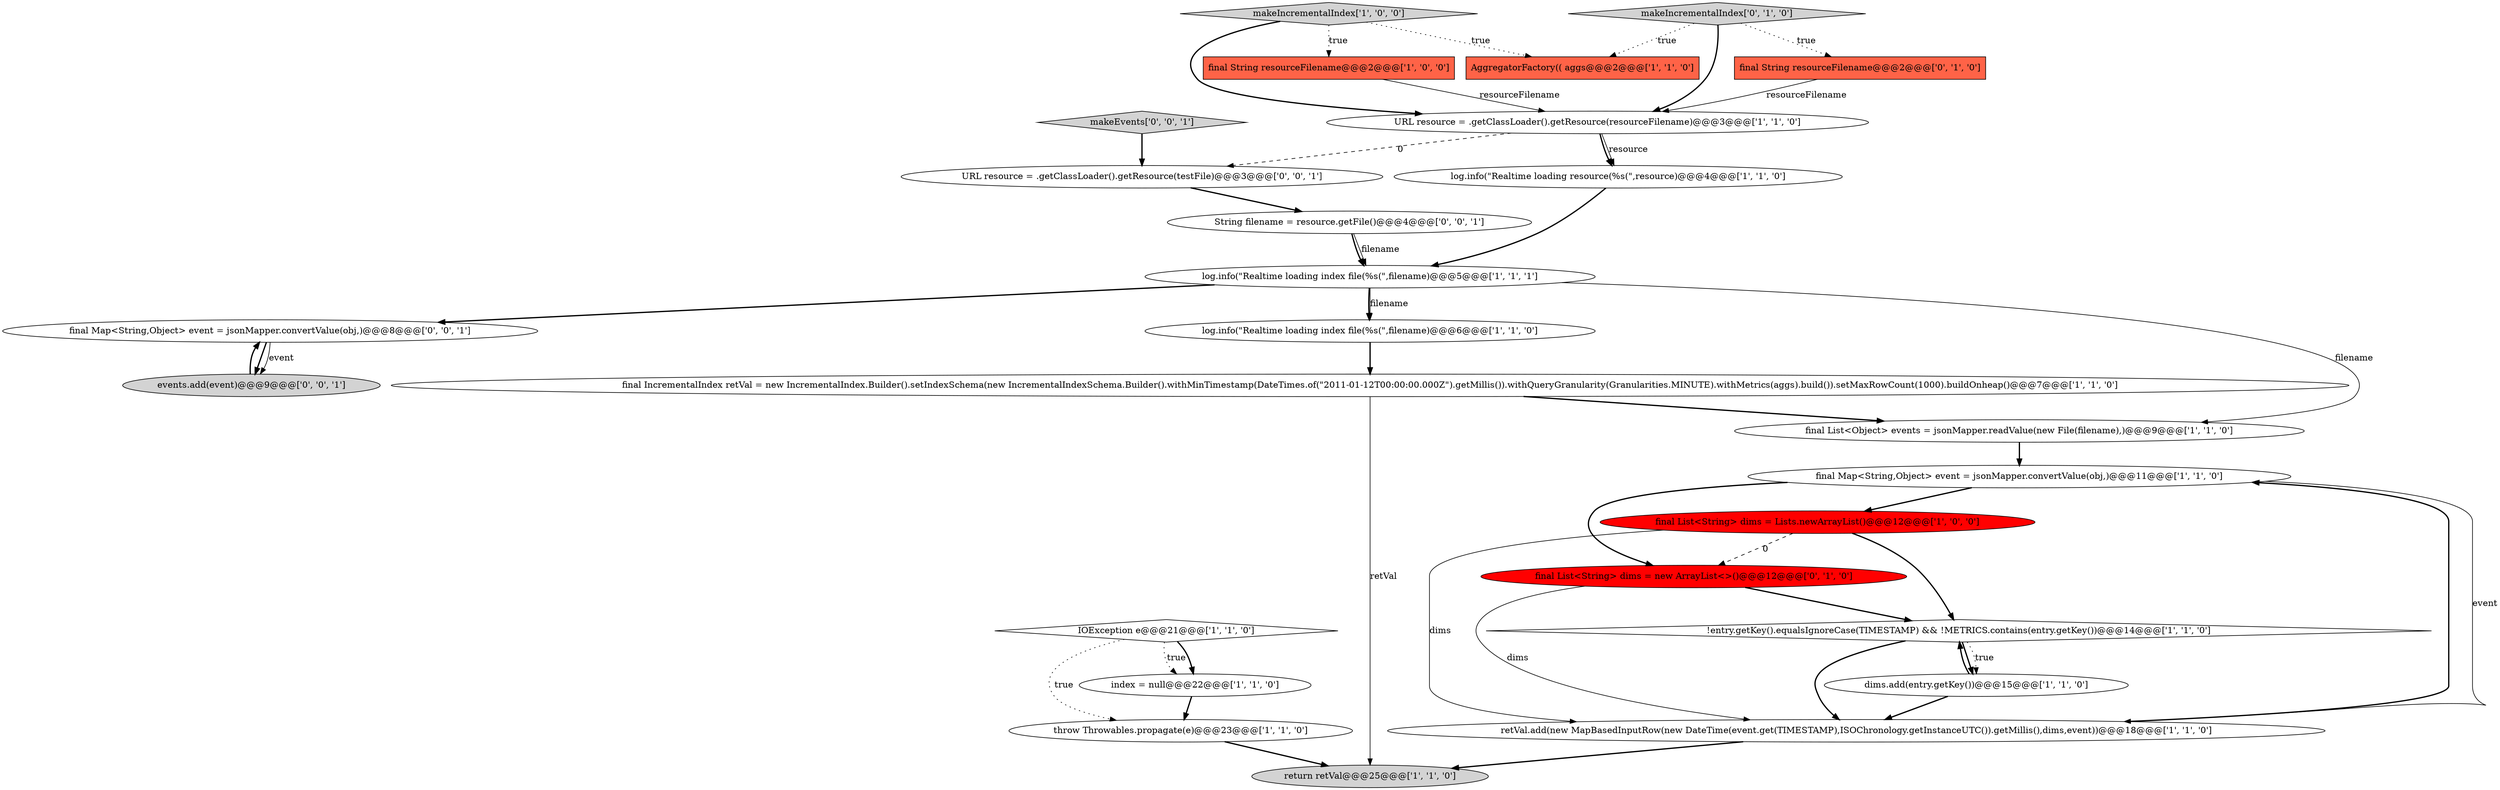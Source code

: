 digraph {
11 [style = filled, label = "AggregatorFactory(( aggs@@@2@@@['1', '1', '0']", fillcolor = tomato, shape = box image = "AAA0AAABBB1BBB"];
16 [style = filled, label = "final Map<String,Object> event = jsonMapper.convertValue(obj,)@@@11@@@['1', '1', '0']", fillcolor = white, shape = ellipse image = "AAA0AAABBB1BBB"];
25 [style = filled, label = "final Map<String,Object> event = jsonMapper.convertValue(obj,)@@@8@@@['0', '0', '1']", fillcolor = white, shape = ellipse image = "AAA0AAABBB3BBB"];
14 [style = filled, label = "log.info(\"Realtime loading index file(%s(\",filename)@@@5@@@['1', '1', '1']", fillcolor = white, shape = ellipse image = "AAA0AAABBB1BBB"];
13 [style = filled, label = "IOException e@@@21@@@['1', '1', '0']", fillcolor = white, shape = diamond image = "AAA0AAABBB1BBB"];
1 [style = filled, label = "!entry.getKey().equalsIgnoreCase(TIMESTAMP) && !METRICS.contains(entry.getKey())@@@14@@@['1', '1', '0']", fillcolor = white, shape = diamond image = "AAA0AAABBB1BBB"];
17 [style = filled, label = "throw Throwables.propagate(e)@@@23@@@['1', '1', '0']", fillcolor = white, shape = ellipse image = "AAA0AAABBB1BBB"];
10 [style = filled, label = "log.info(\"Realtime loading index file(%s(\",filename)@@@6@@@['1', '1', '0']", fillcolor = white, shape = ellipse image = "AAA0AAABBB1BBB"];
20 [style = filled, label = "final List<String> dims = new ArrayList<>()@@@12@@@['0', '1', '0']", fillcolor = red, shape = ellipse image = "AAA1AAABBB2BBB"];
21 [style = filled, label = "URL resource = .getClassLoader().getResource(testFile)@@@3@@@['0', '0', '1']", fillcolor = white, shape = ellipse image = "AAA0AAABBB3BBB"];
0 [style = filled, label = "dims.add(entry.getKey())@@@15@@@['1', '1', '0']", fillcolor = white, shape = ellipse image = "AAA0AAABBB1BBB"];
8 [style = filled, label = "final String resourceFilename@@@2@@@['1', '0', '0']", fillcolor = tomato, shape = box image = "AAA0AAABBB1BBB"];
15 [style = filled, label = "URL resource = .getClassLoader().getResource(resourceFilename)@@@3@@@['1', '1', '0']", fillcolor = white, shape = ellipse image = "AAA0AAABBB1BBB"];
4 [style = filled, label = "return retVal@@@25@@@['1', '1', '0']", fillcolor = lightgray, shape = ellipse image = "AAA0AAABBB1BBB"];
2 [style = filled, label = "final IncrementalIndex retVal = new IncrementalIndex.Builder().setIndexSchema(new IncrementalIndexSchema.Builder().withMinTimestamp(DateTimes.of(\"2011-01-12T00:00:00.000Z\").getMillis()).withQueryGranularity(Granularities.MINUTE).withMetrics(aggs).build()).setMaxRowCount(1000).buildOnheap()@@@7@@@['1', '1', '0']", fillcolor = white, shape = ellipse image = "AAA0AAABBB1BBB"];
5 [style = filled, label = "final List<Object> events = jsonMapper.readValue(new File(filename),)@@@9@@@['1', '1', '0']", fillcolor = white, shape = ellipse image = "AAA0AAABBB1BBB"];
6 [style = filled, label = "makeIncrementalIndex['1', '0', '0']", fillcolor = lightgray, shape = diamond image = "AAA0AAABBB1BBB"];
9 [style = filled, label = "retVal.add(new MapBasedInputRow(new DateTime(event.get(TIMESTAMP),ISOChronology.getInstanceUTC()).getMillis(),dims,event))@@@18@@@['1', '1', '0']", fillcolor = white, shape = ellipse image = "AAA0AAABBB1BBB"];
19 [style = filled, label = "makeIncrementalIndex['0', '1', '0']", fillcolor = lightgray, shape = diamond image = "AAA0AAABBB2BBB"];
23 [style = filled, label = "makeEvents['0', '0', '1']", fillcolor = lightgray, shape = diamond image = "AAA0AAABBB3BBB"];
3 [style = filled, label = "index = null@@@22@@@['1', '1', '0']", fillcolor = white, shape = ellipse image = "AAA0AAABBB1BBB"];
12 [style = filled, label = "final List<String> dims = Lists.newArrayList()@@@12@@@['1', '0', '0']", fillcolor = red, shape = ellipse image = "AAA1AAABBB1BBB"];
22 [style = filled, label = "events.add(event)@@@9@@@['0', '0', '1']", fillcolor = lightgray, shape = ellipse image = "AAA0AAABBB3BBB"];
24 [style = filled, label = "String filename = resource.getFile()@@@4@@@['0', '0', '1']", fillcolor = white, shape = ellipse image = "AAA0AAABBB3BBB"];
18 [style = filled, label = "final String resourceFilename@@@2@@@['0', '1', '0']", fillcolor = tomato, shape = box image = "AAA0AAABBB2BBB"];
7 [style = filled, label = "log.info(\"Realtime loading resource(%s(\",resource)@@@4@@@['1', '1', '0']", fillcolor = white, shape = ellipse image = "AAA0AAABBB1BBB"];
22->25 [style = bold, label=""];
13->17 [style = dotted, label="true"];
0->9 [style = bold, label=""];
14->25 [style = bold, label=""];
12->20 [style = dashed, label="0"];
15->7 [style = bold, label=""];
25->22 [style = bold, label=""];
13->3 [style = dotted, label="true"];
12->9 [style = solid, label="dims"];
24->14 [style = solid, label="filename"];
9->4 [style = bold, label=""];
19->18 [style = dotted, label="true"];
14->10 [style = bold, label=""];
15->21 [style = dashed, label="0"];
21->24 [style = bold, label=""];
1->0 [style = bold, label=""];
20->1 [style = bold, label=""];
12->1 [style = bold, label=""];
9->16 [style = bold, label=""];
1->9 [style = bold, label=""];
14->5 [style = solid, label="filename"];
6->15 [style = bold, label=""];
24->14 [style = bold, label=""];
7->14 [style = bold, label=""];
2->4 [style = solid, label="retVal"];
5->16 [style = bold, label=""];
20->9 [style = solid, label="dims"];
16->9 [style = solid, label="event"];
18->15 [style = solid, label="resourceFilename"];
8->15 [style = solid, label="resourceFilename"];
13->3 [style = bold, label=""];
23->21 [style = bold, label=""];
25->22 [style = solid, label="event"];
6->8 [style = dotted, label="true"];
19->11 [style = dotted, label="true"];
0->1 [style = bold, label=""];
3->17 [style = bold, label=""];
10->2 [style = bold, label=""];
1->0 [style = dotted, label="true"];
15->7 [style = solid, label="resource"];
6->11 [style = dotted, label="true"];
19->15 [style = bold, label=""];
16->20 [style = bold, label=""];
16->12 [style = bold, label=""];
17->4 [style = bold, label=""];
14->10 [style = solid, label="filename"];
2->5 [style = bold, label=""];
}
